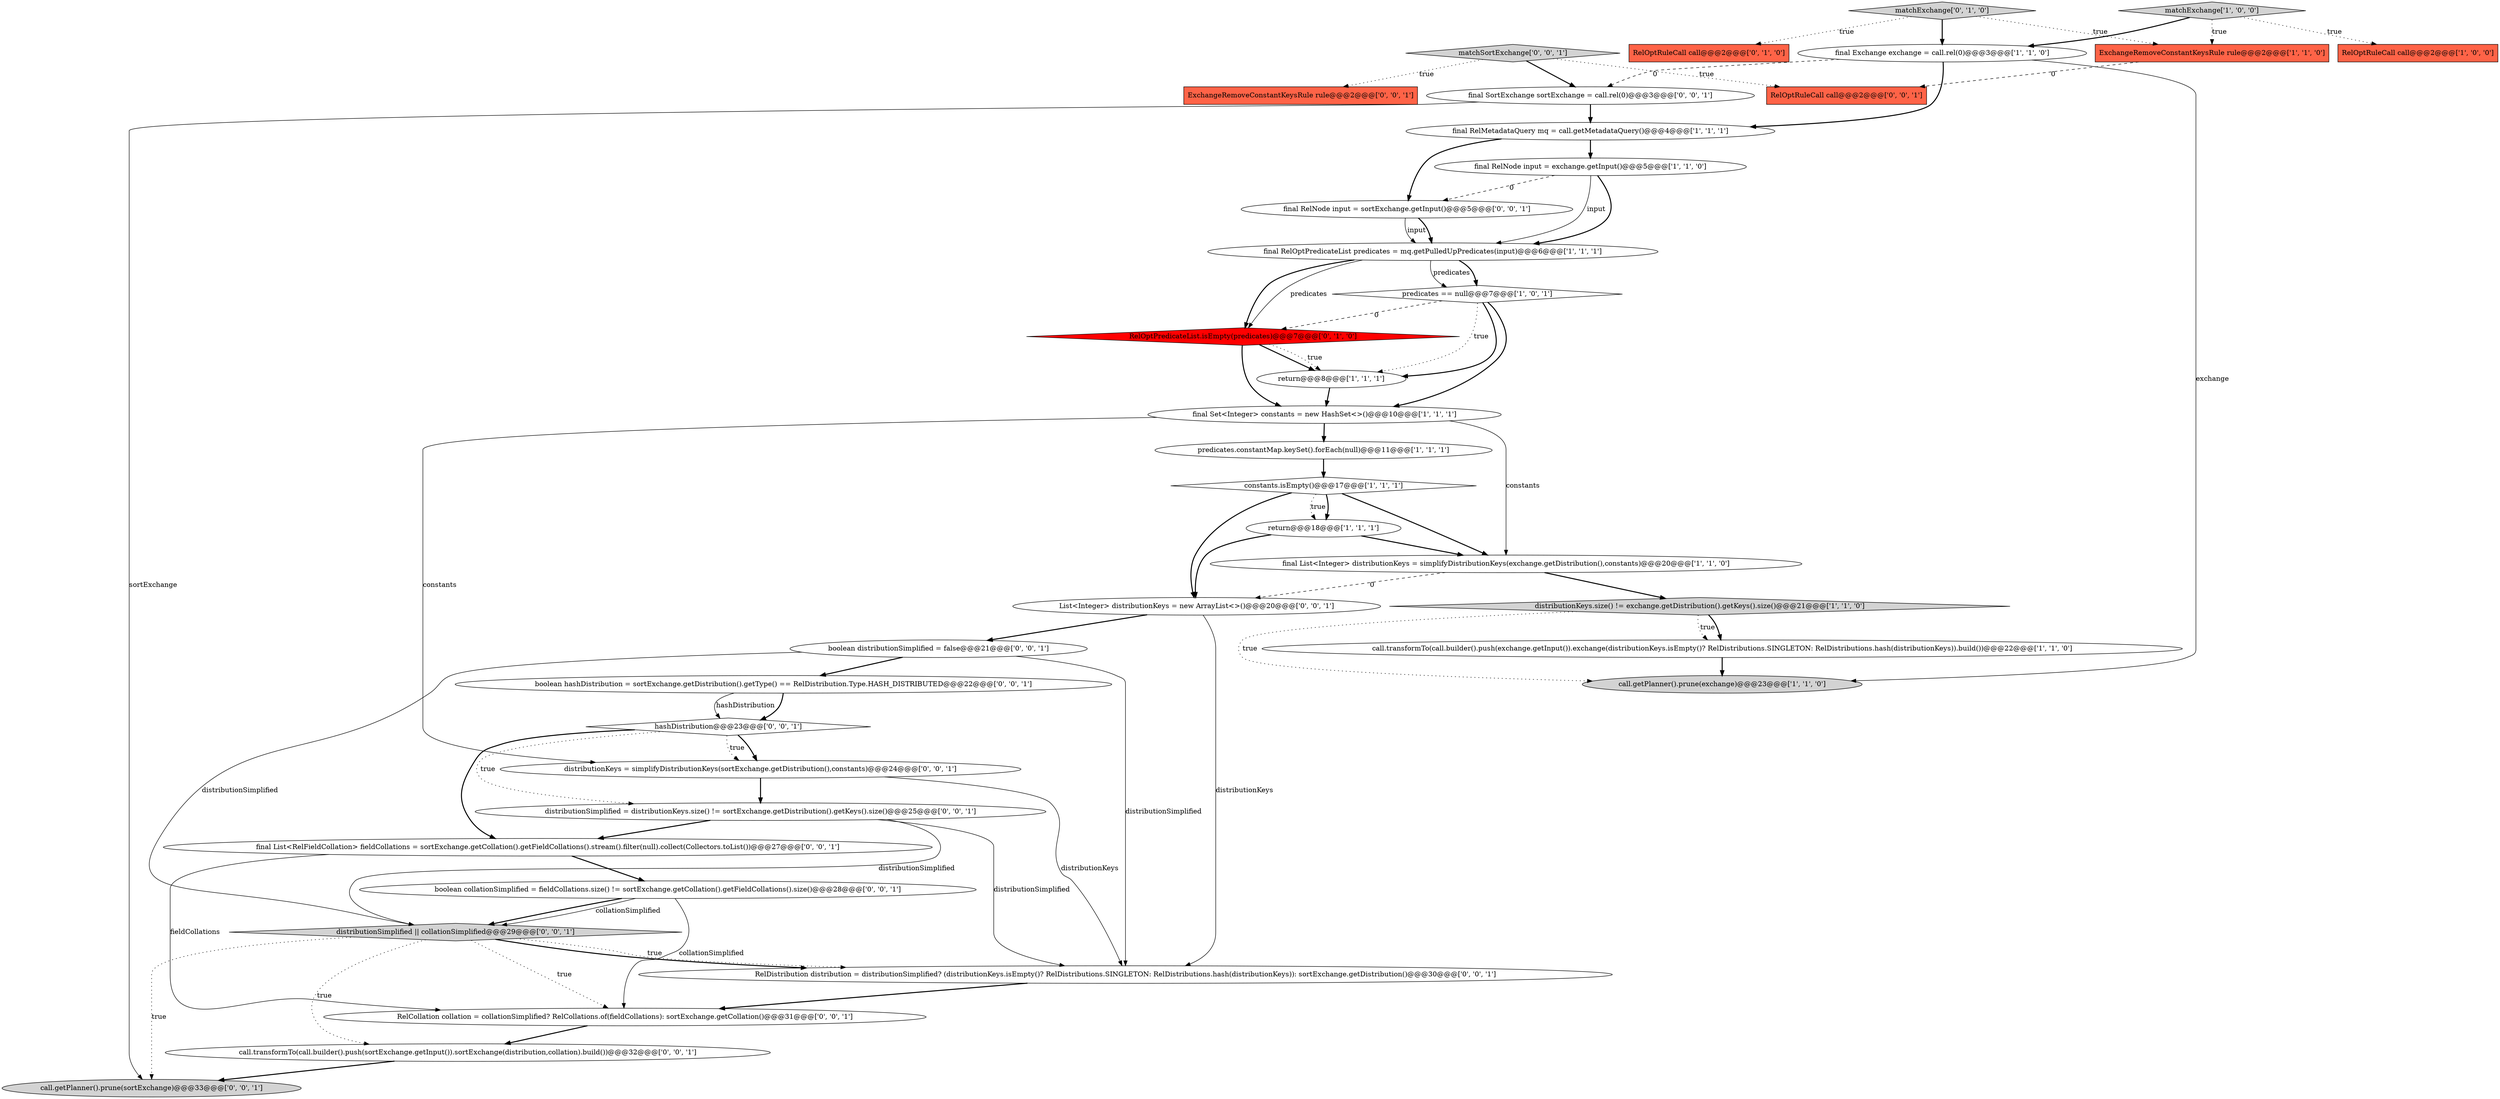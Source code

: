 digraph {
4 [style = filled, label = "final Exchange exchange = call.rel(0)@@@3@@@['1', '1', '0']", fillcolor = white, shape = ellipse image = "AAA0AAABBB1BBB"];
15 [style = filled, label = "distributionKeys.size() != exchange.getDistribution().getKeys().size()@@@21@@@['1', '1', '0']", fillcolor = lightgray, shape = diamond image = "AAA0AAABBB1BBB"];
29 [style = filled, label = "distributionKeys = simplifyDistributionKeys(sortExchange.getDistribution(),constants)@@@24@@@['0', '0', '1']", fillcolor = white, shape = ellipse image = "AAA0AAABBB3BBB"];
36 [style = filled, label = "call.getPlanner().prune(sortExchange)@@@33@@@['0', '0', '1']", fillcolor = lightgray, shape = ellipse image = "AAA0AAABBB3BBB"];
19 [style = filled, label = "RelOptPredicateList.isEmpty(predicates)@@@7@@@['0', '1', '0']", fillcolor = red, shape = diamond image = "AAA1AAABBB2BBB"];
0 [style = filled, label = "final RelMetadataQuery mq = call.getMetadataQuery()@@@4@@@['1', '1', '1']", fillcolor = white, shape = ellipse image = "AAA0AAABBB1BBB"];
31 [style = filled, label = "final List<RelFieldCollation> fieldCollations = sortExchange.getCollation().getFieldCollations().stream().filter(null).collect(Collectors.toList())@@@27@@@['0', '0', '1']", fillcolor = white, shape = ellipse image = "AAA0AAABBB3BBB"];
5 [style = filled, label = "predicates == null@@@7@@@['1', '0', '1']", fillcolor = white, shape = diamond image = "AAA0AAABBB1BBB"];
1 [style = filled, label = "RelOptRuleCall call@@@2@@@['1', '0', '0']", fillcolor = tomato, shape = box image = "AAA0AAABBB1BBB"];
2 [style = filled, label = "predicates.constantMap.keySet().forEach(null)@@@11@@@['1', '1', '1']", fillcolor = white, shape = ellipse image = "AAA0AAABBB1BBB"];
17 [style = filled, label = "matchExchange['0', '1', '0']", fillcolor = lightgray, shape = diamond image = "AAA0AAABBB2BBB"];
25 [style = filled, label = "matchSortExchange['0', '0', '1']", fillcolor = lightgray, shape = diamond image = "AAA0AAABBB3BBB"];
35 [style = filled, label = "RelOptRuleCall call@@@2@@@['0', '0', '1']", fillcolor = tomato, shape = box image = "AAA0AAABBB3BBB"];
12 [style = filled, label = "call.transformTo(call.builder().push(exchange.getInput()).exchange(distributionKeys.isEmpty()? RelDistributions.SINGLETON: RelDistributions.hash(distributionKeys)).build())@@@22@@@['1', '1', '0']", fillcolor = white, shape = ellipse image = "AAA0AAABBB1BBB"];
37 [style = filled, label = "List<Integer> distributionKeys = new ArrayList<>()@@@20@@@['0', '0', '1']", fillcolor = white, shape = ellipse image = "AAA0AAABBB3BBB"];
24 [style = filled, label = "RelCollation collation = collationSimplified? RelCollations.of(fieldCollations): sortExchange.getCollation()@@@31@@@['0', '0', '1']", fillcolor = white, shape = ellipse image = "AAA0AAABBB3BBB"];
8 [style = filled, label = "call.getPlanner().prune(exchange)@@@23@@@['1', '1', '0']", fillcolor = lightgray, shape = ellipse image = "AAA0AAABBB1BBB"];
28 [style = filled, label = "boolean hashDistribution = sortExchange.getDistribution().getType() == RelDistribution.Type.HASH_DISTRIBUTED@@@22@@@['0', '0', '1']", fillcolor = white, shape = ellipse image = "AAA0AAABBB3BBB"];
23 [style = filled, label = "hashDistribution@@@23@@@['0', '0', '1']", fillcolor = white, shape = diamond image = "AAA0AAABBB3BBB"];
11 [style = filled, label = "return@@@18@@@['1', '1', '1']", fillcolor = white, shape = ellipse image = "AAA0AAABBB1BBB"];
34 [style = filled, label = "final SortExchange sortExchange = call.rel(0)@@@3@@@['0', '0', '1']", fillcolor = white, shape = ellipse image = "AAA0AAABBB3BBB"];
10 [style = filled, label = "final List<Integer> distributionKeys = simplifyDistributionKeys(exchange.getDistribution(),constants)@@@20@@@['1', '1', '0']", fillcolor = white, shape = ellipse image = "AAA0AAABBB1BBB"];
13 [style = filled, label = "final Set<Integer> constants = new HashSet<>()@@@10@@@['1', '1', '1']", fillcolor = white, shape = ellipse image = "AAA0AAABBB1BBB"];
14 [style = filled, label = "final RelNode input = exchange.getInput()@@@5@@@['1', '1', '0']", fillcolor = white, shape = ellipse image = "AAA0AAABBB1BBB"];
16 [style = filled, label = "matchExchange['1', '0', '0']", fillcolor = lightgray, shape = diamond image = "AAA0AAABBB1BBB"];
18 [style = filled, label = "RelOptRuleCall call@@@2@@@['0', '1', '0']", fillcolor = tomato, shape = box image = "AAA0AAABBB2BBB"];
26 [style = filled, label = "distributionSimplified || collationSimplified@@@29@@@['0', '0', '1']", fillcolor = lightgray, shape = diamond image = "AAA0AAABBB3BBB"];
20 [style = filled, label = "ExchangeRemoveConstantKeysRule rule@@@2@@@['0', '0', '1']", fillcolor = tomato, shape = box image = "AAA0AAABBB3BBB"];
30 [style = filled, label = "boolean distributionSimplified = false@@@21@@@['0', '0', '1']", fillcolor = white, shape = ellipse image = "AAA0AAABBB3BBB"];
9 [style = filled, label = "return@@@8@@@['1', '1', '1']", fillcolor = white, shape = ellipse image = "AAA0AAABBB1BBB"];
33 [style = filled, label = "boolean collationSimplified = fieldCollations.size() != sortExchange.getCollation().getFieldCollations().size()@@@28@@@['0', '0', '1']", fillcolor = white, shape = ellipse image = "AAA0AAABBB3BBB"];
22 [style = filled, label = "call.transformTo(call.builder().push(sortExchange.getInput()).sortExchange(distribution,collation).build())@@@32@@@['0', '0', '1']", fillcolor = white, shape = ellipse image = "AAA0AAABBB3BBB"];
6 [style = filled, label = "final RelOptPredicateList predicates = mq.getPulledUpPredicates(input)@@@6@@@['1', '1', '1']", fillcolor = white, shape = ellipse image = "AAA0AAABBB1BBB"];
21 [style = filled, label = "RelDistribution distribution = distributionSimplified? (distributionKeys.isEmpty()? RelDistributions.SINGLETON: RelDistributions.hash(distributionKeys)): sortExchange.getDistribution()@@@30@@@['0', '0', '1']", fillcolor = white, shape = ellipse image = "AAA0AAABBB3BBB"];
27 [style = filled, label = "distributionSimplified = distributionKeys.size() != sortExchange.getDistribution().getKeys().size()@@@25@@@['0', '0', '1']", fillcolor = white, shape = ellipse image = "AAA0AAABBB3BBB"];
32 [style = filled, label = "final RelNode input = sortExchange.getInput()@@@5@@@['0', '0', '1']", fillcolor = white, shape = ellipse image = "AAA0AAABBB3BBB"];
3 [style = filled, label = "ExchangeRemoveConstantKeysRule rule@@@2@@@['1', '1', '0']", fillcolor = tomato, shape = box image = "AAA0AAABBB1BBB"];
7 [style = filled, label = "constants.isEmpty()@@@17@@@['1', '1', '1']", fillcolor = white, shape = diamond image = "AAA0AAABBB1BBB"];
23->31 [style = bold, label=""];
14->6 [style = solid, label="input"];
6->19 [style = solid, label="predicates"];
7->11 [style = bold, label=""];
3->35 [style = dashed, label="0"];
10->15 [style = bold, label=""];
5->9 [style = bold, label=""];
25->34 [style = bold, label=""];
17->18 [style = dotted, label="true"];
7->10 [style = bold, label=""];
27->26 [style = solid, label="distributionSimplified"];
37->30 [style = bold, label=""];
33->24 [style = solid, label="collationSimplified"];
25->35 [style = dotted, label="true"];
6->5 [style = solid, label="predicates"];
7->37 [style = bold, label=""];
11->37 [style = bold, label=""];
27->31 [style = bold, label=""];
21->24 [style = bold, label=""];
6->19 [style = bold, label=""];
26->22 [style = dotted, label="true"];
32->6 [style = solid, label="input"];
24->22 [style = bold, label=""];
16->3 [style = dotted, label="true"];
32->6 [style = bold, label=""];
34->0 [style = bold, label=""];
17->3 [style = dotted, label="true"];
4->0 [style = bold, label=""];
33->26 [style = bold, label=""];
26->21 [style = bold, label=""];
30->26 [style = solid, label="distributionSimplified"];
23->29 [style = bold, label=""];
29->27 [style = bold, label=""];
6->5 [style = bold, label=""];
30->21 [style = solid, label="distributionSimplified"];
0->14 [style = bold, label=""];
13->10 [style = solid, label="constants"];
13->29 [style = solid, label="constants"];
30->28 [style = bold, label=""];
14->32 [style = dashed, label="0"];
15->8 [style = dotted, label="true"];
19->13 [style = bold, label=""];
27->21 [style = solid, label="distributionSimplified"];
7->11 [style = dotted, label="true"];
19->9 [style = bold, label=""];
16->1 [style = dotted, label="true"];
34->36 [style = solid, label="sortExchange"];
11->10 [style = bold, label=""];
12->8 [style = bold, label=""];
28->23 [style = bold, label=""];
31->33 [style = bold, label=""];
5->13 [style = bold, label=""];
22->36 [style = bold, label=""];
29->21 [style = solid, label="distributionKeys"];
33->26 [style = solid, label="collationSimplified"];
19->9 [style = dotted, label="true"];
23->27 [style = dotted, label="true"];
26->24 [style = dotted, label="true"];
25->20 [style = dotted, label="true"];
4->34 [style = dashed, label="0"];
9->13 [style = bold, label=""];
5->9 [style = dotted, label="true"];
15->12 [style = dotted, label="true"];
4->8 [style = solid, label="exchange"];
10->37 [style = dashed, label="0"];
15->12 [style = bold, label=""];
2->7 [style = bold, label=""];
0->32 [style = bold, label=""];
16->4 [style = bold, label=""];
37->21 [style = solid, label="distributionKeys"];
23->29 [style = dotted, label="true"];
26->21 [style = dotted, label="true"];
5->19 [style = dashed, label="0"];
28->23 [style = solid, label="hashDistribution"];
14->6 [style = bold, label=""];
17->4 [style = bold, label=""];
31->24 [style = solid, label="fieldCollations"];
26->36 [style = dotted, label="true"];
13->2 [style = bold, label=""];
}
